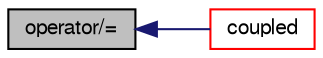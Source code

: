 digraph "operator/="
{
  bgcolor="transparent";
  edge [fontname="FreeSans",fontsize="10",labelfontname="FreeSans",labelfontsize="10"];
  node [fontname="FreeSans",fontsize="10",shape=record];
  rankdir="LR";
  Node21095 [label="operator/=",height=0.2,width=0.4,color="black", fillcolor="grey75", style="filled", fontcolor="black"];
  Node21095 -> Node21096 [dir="back",color="midnightblue",fontsize="10",style="solid",fontname="FreeSans"];
  Node21096 [label="coupled",height=0.2,width=0.4,color="red",URL="$a22426.html#a39c01db0e66d00fe0621a0c7e5fc4ead",tooltip="Return true if this patch field is coupled. "];
}
